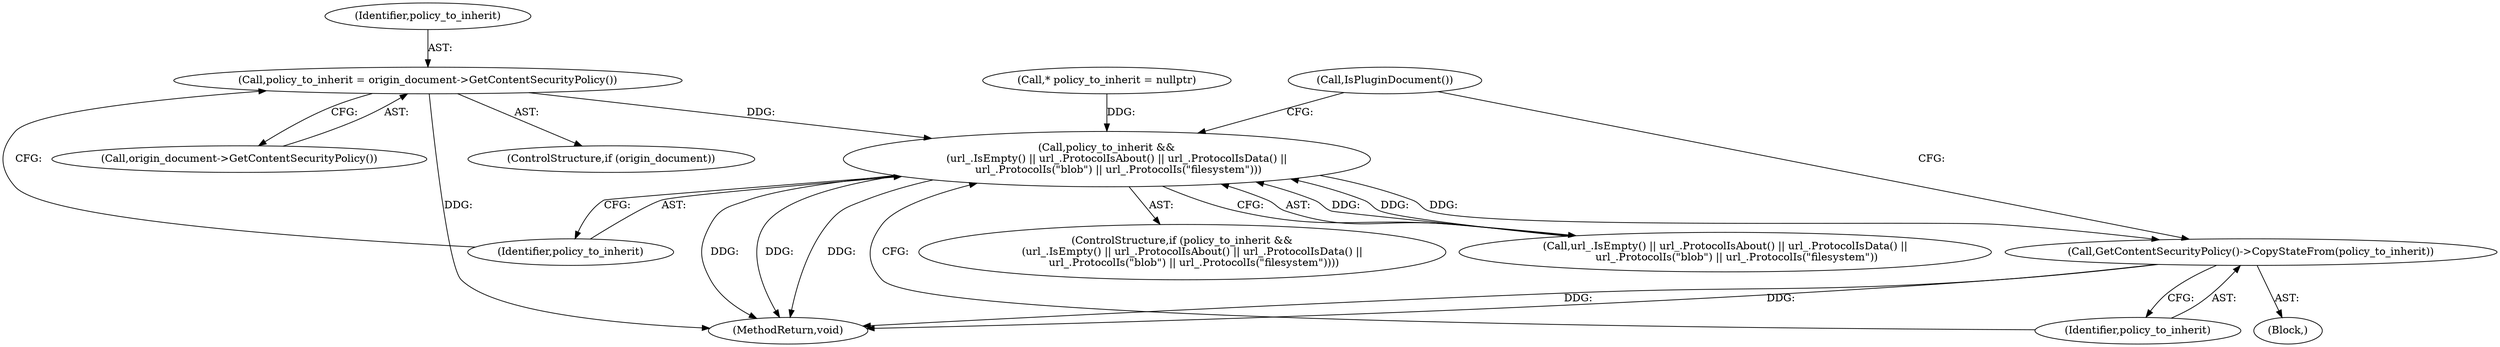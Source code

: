 digraph "0_Chrome_108147dfd1ea159fd3632ef92ccc4ab8952980c7@pointer" {
"1000122" [label="(Call,policy_to_inherit = origin_document->GetContentSecurityPolicy())"];
"1000126" [label="(Call,policy_to_inherit &&\n      (url_.IsEmpty() || url_.ProtocolIsAbout() || url_.ProtocolIsData() ||\n       url_.ProtocolIs(\"blob\") || url_.ProtocolIs(\"filesystem\")))"];
"1000140" [label="(Call,GetContentSecurityPolicy()->CopyStateFrom(policy_to_inherit))"];
"1000123" [label="(Identifier,policy_to_inherit)"];
"1000141" [label="(Identifier,policy_to_inherit)"];
"1000174" [label="(MethodReturn,void)"];
"1000126" [label="(Call,policy_to_inherit &&\n      (url_.IsEmpty() || url_.ProtocolIsAbout() || url_.ProtocolIsData() ||\n       url_.ProtocolIs(\"blob\") || url_.ProtocolIs(\"filesystem\")))"];
"1000143" [label="(Call,IsPluginDocument())"];
"1000125" [label="(ControlStructure,if (policy_to_inherit &&\n      (url_.IsEmpty() || url_.ProtocolIsAbout() || url_.ProtocolIsData() ||\n       url_.ProtocolIs(\"blob\") || url_.ProtocolIs(\"filesystem\"))))"];
"1000140" [label="(Call,GetContentSecurityPolicy()->CopyStateFrom(policy_to_inherit))"];
"1000124" [label="(Call,origin_document->GetContentSecurityPolicy())"];
"1000128" [label="(Call,url_.IsEmpty() || url_.ProtocolIsAbout() || url_.ProtocolIsData() ||\n       url_.ProtocolIs(\"blob\") || url_.ProtocolIs(\"filesystem\"))"];
"1000122" [label="(Call,policy_to_inherit = origin_document->GetContentSecurityPolicy())"];
"1000120" [label="(ControlStructure,if (origin_document))"];
"1000139" [label="(Block,)"];
"1000117" [label="(Call,* policy_to_inherit = nullptr)"];
"1000127" [label="(Identifier,policy_to_inherit)"];
"1000122" -> "1000120"  [label="AST: "];
"1000122" -> "1000124"  [label="CFG: "];
"1000123" -> "1000122"  [label="AST: "];
"1000124" -> "1000122"  [label="AST: "];
"1000127" -> "1000122"  [label="CFG: "];
"1000122" -> "1000174"  [label="DDG: "];
"1000122" -> "1000126"  [label="DDG: "];
"1000126" -> "1000125"  [label="AST: "];
"1000126" -> "1000127"  [label="CFG: "];
"1000126" -> "1000128"  [label="CFG: "];
"1000127" -> "1000126"  [label="AST: "];
"1000128" -> "1000126"  [label="AST: "];
"1000141" -> "1000126"  [label="CFG: "];
"1000143" -> "1000126"  [label="CFG: "];
"1000126" -> "1000174"  [label="DDG: "];
"1000126" -> "1000174"  [label="DDG: "];
"1000126" -> "1000174"  [label="DDG: "];
"1000117" -> "1000126"  [label="DDG: "];
"1000128" -> "1000126"  [label="DDG: "];
"1000128" -> "1000126"  [label="DDG: "];
"1000126" -> "1000140"  [label="DDG: "];
"1000140" -> "1000139"  [label="AST: "];
"1000140" -> "1000141"  [label="CFG: "];
"1000141" -> "1000140"  [label="AST: "];
"1000143" -> "1000140"  [label="CFG: "];
"1000140" -> "1000174"  [label="DDG: "];
"1000140" -> "1000174"  [label="DDG: "];
}
